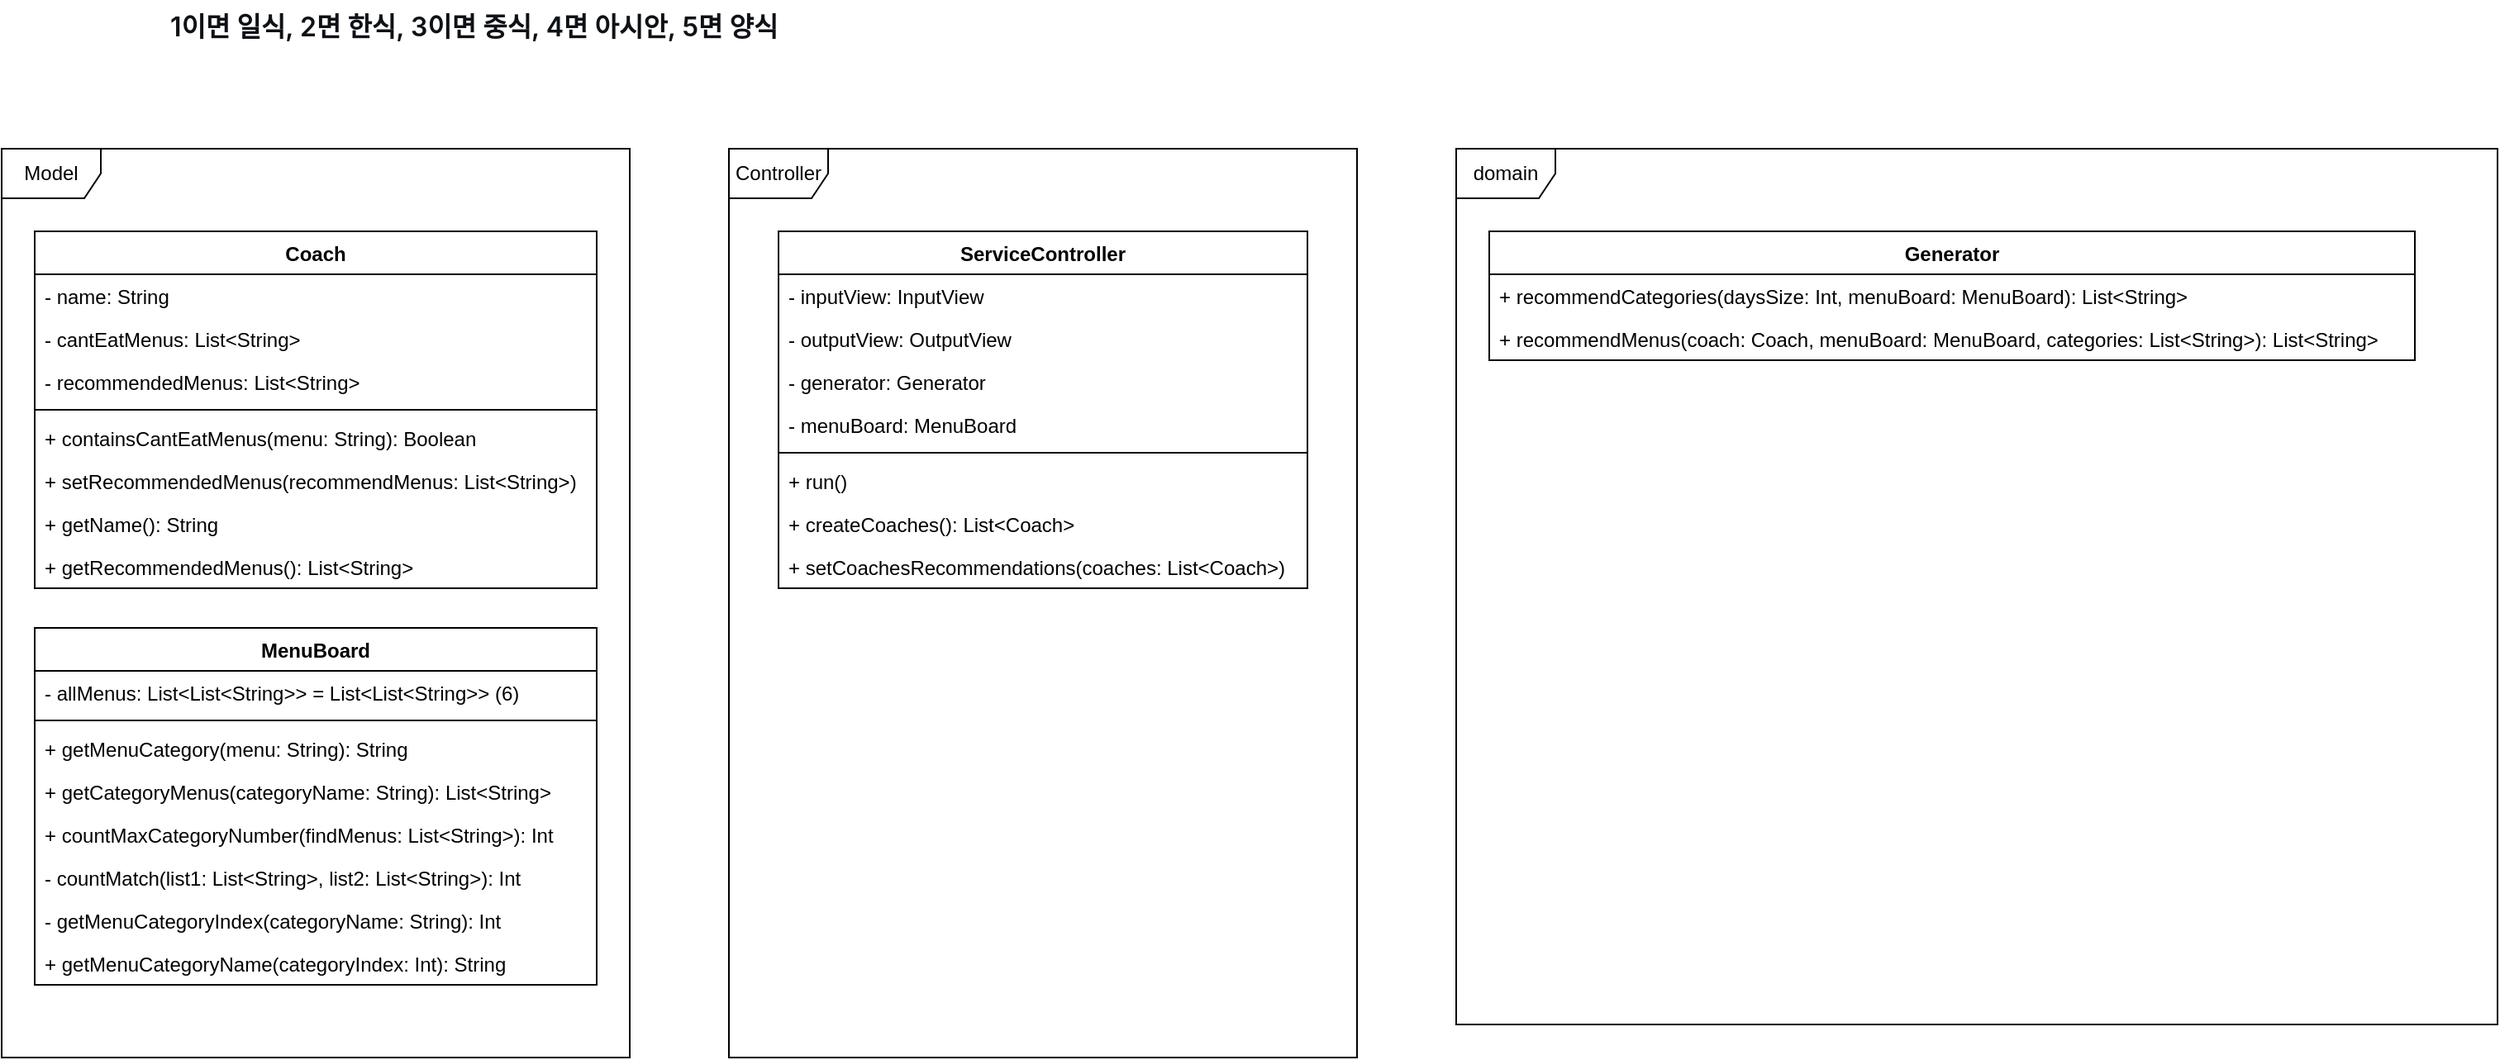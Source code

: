 <mxfile version="20.6.2" type="github">
  <diagram id="FJFMF_cU8nMcQ_dSxDxe" name="페이지-1">
    <mxGraphModel dx="-306" dy="386" grid="1" gridSize="10" guides="1" tooltips="1" connect="1" arrows="1" fold="1" page="0" pageScale="1" pageWidth="827" pageHeight="1169" math="0" shadow="0">
      <root>
        <mxCell id="0" />
        <mxCell id="1" parent="0" />
        <mxCell id="HQHib-eTLAuZ_EJEV0sq-29" value="domain" style="shape=umlFrame;whiteSpace=wrap;html=1;" parent="1" vertex="1">
          <mxGeometry x="3070" y="570" width="630" height="530" as="geometry" />
        </mxCell>
        <mxCell id="HQHib-eTLAuZ_EJEV0sq-5" value="Model" style="shape=umlFrame;whiteSpace=wrap;html=1;" parent="1" vertex="1">
          <mxGeometry x="2190" y="570" width="380" height="550" as="geometry" />
        </mxCell>
        <mxCell id="HQHib-eTLAuZ_EJEV0sq-1" value="Coach" style="swimlane;fontStyle=1;align=center;verticalAlign=top;childLayout=stackLayout;horizontal=1;startSize=26;horizontalStack=0;resizeParent=1;resizeParentMax=0;resizeLast=0;collapsible=1;marginBottom=0;" parent="1" vertex="1">
          <mxGeometry x="2210" y="620" width="340" height="216" as="geometry" />
        </mxCell>
        <mxCell id="HQHib-eTLAuZ_EJEV0sq-2" value="- name: String" style="text;strokeColor=none;fillColor=none;align=left;verticalAlign=top;spacingLeft=4;spacingRight=4;overflow=hidden;rotatable=0;points=[[0,0.5],[1,0.5]];portConstraint=eastwest;" parent="HQHib-eTLAuZ_EJEV0sq-1" vertex="1">
          <mxGeometry y="26" width="340" height="26" as="geometry" />
        </mxCell>
        <mxCell id="HQHib-eTLAuZ_EJEV0sq-6" value="- cantEatMenus: List&lt;String&gt;" style="text;strokeColor=none;fillColor=none;align=left;verticalAlign=top;spacingLeft=4;spacingRight=4;overflow=hidden;rotatable=0;points=[[0,0.5],[1,0.5]];portConstraint=eastwest;" parent="HQHib-eTLAuZ_EJEV0sq-1" vertex="1">
          <mxGeometry y="52" width="340" height="26" as="geometry" />
        </mxCell>
        <mxCell id="HQHib-eTLAuZ_EJEV0sq-7" value="- recommendedMenus: List&lt;String&gt;" style="text;strokeColor=none;fillColor=none;align=left;verticalAlign=top;spacingLeft=4;spacingRight=4;overflow=hidden;rotatable=0;points=[[0,0.5],[1,0.5]];portConstraint=eastwest;" parent="HQHib-eTLAuZ_EJEV0sq-1" vertex="1">
          <mxGeometry y="78" width="340" height="26" as="geometry" />
        </mxCell>
        <mxCell id="HQHib-eTLAuZ_EJEV0sq-3" value="" style="line;strokeWidth=1;fillColor=none;align=left;verticalAlign=middle;spacingTop=-1;spacingLeft=3;spacingRight=3;rotatable=0;labelPosition=right;points=[];portConstraint=eastwest;strokeColor=inherit;" parent="HQHib-eTLAuZ_EJEV0sq-1" vertex="1">
          <mxGeometry y="104" width="340" height="8" as="geometry" />
        </mxCell>
        <mxCell id="HQHib-eTLAuZ_EJEV0sq-4" value="+ containsCantEatMenus(menu: String): Boolean" style="text;strokeColor=none;fillColor=none;align=left;verticalAlign=top;spacingLeft=4;spacingRight=4;overflow=hidden;rotatable=0;points=[[0,0.5],[1,0.5]];portConstraint=eastwest;" parent="HQHib-eTLAuZ_EJEV0sq-1" vertex="1">
          <mxGeometry y="112" width="340" height="26" as="geometry" />
        </mxCell>
        <mxCell id="513HBcPauUH8Qse7BMwf-3" value="+ setRecommendedMenus(recommendMenus: List&lt;String&gt;)" style="text;strokeColor=none;fillColor=none;align=left;verticalAlign=top;spacingLeft=4;spacingRight=4;overflow=hidden;rotatable=0;points=[[0,0.5],[1,0.5]];portConstraint=eastwest;" vertex="1" parent="HQHib-eTLAuZ_EJEV0sq-1">
          <mxGeometry y="138" width="340" height="26" as="geometry" />
        </mxCell>
        <mxCell id="HQHib-eTLAuZ_EJEV0sq-8" value="+ getName(): String" style="text;strokeColor=none;fillColor=none;align=left;verticalAlign=top;spacingLeft=4;spacingRight=4;overflow=hidden;rotatable=0;points=[[0,0.5],[1,0.5]];portConstraint=eastwest;" parent="HQHib-eTLAuZ_EJEV0sq-1" vertex="1">
          <mxGeometry y="164" width="340" height="26" as="geometry" />
        </mxCell>
        <mxCell id="HQHib-eTLAuZ_EJEV0sq-9" value="+ getRecommendedMenus(): List&lt;String&gt;" style="text;strokeColor=none;fillColor=none;align=left;verticalAlign=top;spacingLeft=4;spacingRight=4;overflow=hidden;rotatable=0;points=[[0,0.5],[1,0.5]];portConstraint=eastwest;" parent="HQHib-eTLAuZ_EJEV0sq-1" vertex="1">
          <mxGeometry y="190" width="340" height="26" as="geometry" />
        </mxCell>
        <mxCell id="HQHib-eTLAuZ_EJEV0sq-10" value="MenuBoard" style="swimlane;fontStyle=1;align=center;verticalAlign=top;childLayout=stackLayout;horizontal=1;startSize=26;horizontalStack=0;resizeParent=1;resizeParentMax=0;resizeLast=0;collapsible=1;marginBottom=0;" parent="1" vertex="1">
          <mxGeometry x="2210" y="860" width="340" height="216" as="geometry" />
        </mxCell>
        <mxCell id="HQHib-eTLAuZ_EJEV0sq-11" value="- allMenus: List&lt;List&lt;String&gt;&gt; = List&lt;List&lt;String&gt;&gt; (6)" style="text;strokeColor=none;fillColor=none;align=left;verticalAlign=top;spacingLeft=4;spacingRight=4;overflow=hidden;rotatable=0;points=[[0,0.5],[1,0.5]];portConstraint=eastwest;" parent="HQHib-eTLAuZ_EJEV0sq-10" vertex="1">
          <mxGeometry y="26" width="340" height="26" as="geometry" />
        </mxCell>
        <mxCell id="HQHib-eTLAuZ_EJEV0sq-14" value="" style="line;strokeWidth=1;fillColor=none;align=left;verticalAlign=middle;spacingTop=-1;spacingLeft=3;spacingRight=3;rotatable=0;labelPosition=right;points=[];portConstraint=eastwest;strokeColor=inherit;" parent="HQHib-eTLAuZ_EJEV0sq-10" vertex="1">
          <mxGeometry y="52" width="340" height="8" as="geometry" />
        </mxCell>
        <mxCell id="HQHib-eTLAuZ_EJEV0sq-15" value="+ getMenuCategory(menu: String): String" style="text;strokeColor=none;fillColor=none;align=left;verticalAlign=top;spacingLeft=4;spacingRight=4;overflow=hidden;rotatable=0;points=[[0,0.5],[1,0.5]];portConstraint=eastwest;" parent="HQHib-eTLAuZ_EJEV0sq-10" vertex="1">
          <mxGeometry y="60" width="340" height="26" as="geometry" />
        </mxCell>
        <mxCell id="HQHib-eTLAuZ_EJEV0sq-16" value="+ getCategoryMenus(categoryName: String): List&lt;String&gt;" style="text;strokeColor=none;fillColor=none;align=left;verticalAlign=top;spacingLeft=4;spacingRight=4;overflow=hidden;rotatable=0;points=[[0,0.5],[1,0.5]];portConstraint=eastwest;" parent="HQHib-eTLAuZ_EJEV0sq-10" vertex="1">
          <mxGeometry y="86" width="340" height="26" as="geometry" />
        </mxCell>
        <mxCell id="HQHib-eTLAuZ_EJEV0sq-20" value="+ countMaxCategoryNumber(findMenus: List&lt;String&gt;): Int" style="text;strokeColor=none;fillColor=none;align=left;verticalAlign=top;spacingLeft=4;spacingRight=4;overflow=hidden;rotatable=0;points=[[0,0.5],[1,0.5]];portConstraint=eastwest;" parent="HQHib-eTLAuZ_EJEV0sq-10" vertex="1">
          <mxGeometry y="112" width="340" height="26" as="geometry" />
        </mxCell>
        <mxCell id="513HBcPauUH8Qse7BMwf-2" value="- countMatch(list1: List&lt;String&gt;, list2: List&lt;String&gt;): Int" style="text;strokeColor=none;fillColor=none;align=left;verticalAlign=top;spacingLeft=4;spacingRight=4;overflow=hidden;rotatable=0;points=[[0,0.5],[1,0.5]];portConstraint=eastwest;" vertex="1" parent="HQHib-eTLAuZ_EJEV0sq-10">
          <mxGeometry y="138" width="340" height="26" as="geometry" />
        </mxCell>
        <mxCell id="HQHib-eTLAuZ_EJEV0sq-31" value="- getMenuCategoryIndex(categoryName: String): Int" style="text;strokeColor=none;fillColor=none;align=left;verticalAlign=top;spacingLeft=4;spacingRight=4;overflow=hidden;rotatable=0;points=[[0,0.5],[1,0.5]];portConstraint=eastwest;" parent="HQHib-eTLAuZ_EJEV0sq-10" vertex="1">
          <mxGeometry y="164" width="340" height="26" as="geometry" />
        </mxCell>
        <mxCell id="513HBcPauUH8Qse7BMwf-1" value="+ getMenuCategoryName(categoryIndex: Int): String" style="text;strokeColor=none;fillColor=none;align=left;verticalAlign=top;spacingLeft=4;spacingRight=4;overflow=hidden;rotatable=0;points=[[0,0.5],[1,0.5]];portConstraint=eastwest;" vertex="1" parent="HQHib-eTLAuZ_EJEV0sq-10">
          <mxGeometry y="190" width="340" height="26" as="geometry" />
        </mxCell>
        <mxCell id="HQHib-eTLAuZ_EJEV0sq-21" value="Generator" style="swimlane;fontStyle=1;align=center;verticalAlign=top;childLayout=stackLayout;horizontal=1;startSize=26;horizontalStack=0;resizeParent=1;resizeParentMax=0;resizeLast=0;collapsible=1;marginBottom=0;" parent="1" vertex="1">
          <mxGeometry x="3090" y="620" width="560" height="78" as="geometry" />
        </mxCell>
        <mxCell id="HQHib-eTLAuZ_EJEV0sq-26" value="+ recommendCategories(daysSize: Int, menuBoard: MenuBoard): List&lt;String&gt;" style="text;strokeColor=none;fillColor=none;align=left;verticalAlign=top;spacingLeft=4;spacingRight=4;overflow=hidden;rotatable=0;points=[[0,0.5],[1,0.5]];portConstraint=eastwest;" parent="HQHib-eTLAuZ_EJEV0sq-21" vertex="1">
          <mxGeometry y="26" width="560" height="26" as="geometry" />
        </mxCell>
        <mxCell id="HQHib-eTLAuZ_EJEV0sq-27" value="+ recommendMenus(coach: Coach, menuBoard: MenuBoard, categories: List&lt;String&gt;): List&lt;String&gt;" style="text;strokeColor=none;fillColor=none;align=left;verticalAlign=top;spacingLeft=4;spacingRight=4;overflow=hidden;rotatable=0;points=[[0,0.5],[1,0.5]];portConstraint=eastwest;" parent="HQHib-eTLAuZ_EJEV0sq-21" vertex="1">
          <mxGeometry y="52" width="560" height="26" as="geometry" />
        </mxCell>
        <mxCell id="HQHib-eTLAuZ_EJEV0sq-30" value="&lt;meta charset=&quot;utf-8&quot;&gt;&lt;strong style=&quot;box-sizing: border-box; font-weight: var(--base-text-weight-semibold, 600); color: rgb(14, 17, 22); font-family: -apple-system, &amp;quot;system-ui&amp;quot;, &amp;quot;Segoe UI&amp;quot;, &amp;quot;Noto Sans&amp;quot;, Helvetica, Arial, sans-serif, &amp;quot;Apple Color Emoji&amp;quot;, &amp;quot;Segoe UI Emoji&amp;quot;; font-size: 16px; font-style: normal; font-variant-ligatures: normal; font-variant-caps: normal; letter-spacing: normal; orphans: 2; text-align: left; text-indent: 0px; text-transform: none; widows: 2; word-spacing: 0px; -webkit-text-stroke-width: 0px; background-color: rgb(255, 255, 255); text-decoration-thickness: initial; text-decoration-style: initial; text-decoration-color: initial;&quot;&gt;1이면 일식, 2면 한식, 3이면 중식, 4면 아시안, 5면 양식&lt;/strong&gt;" style="text;whiteSpace=wrap;html=1;" parent="1" vertex="1">
          <mxGeometry x="2290" y="480" width="390" height="40" as="geometry" />
        </mxCell>
        <mxCell id="HQHib-eTLAuZ_EJEV0sq-33" value="Controller" style="shape=umlFrame;whiteSpace=wrap;html=1;" parent="1" vertex="1">
          <mxGeometry x="2630" y="570" width="380" height="550" as="geometry" />
        </mxCell>
        <mxCell id="HQHib-eTLAuZ_EJEV0sq-34" value="ServiceController" style="swimlane;fontStyle=1;align=center;verticalAlign=top;childLayout=stackLayout;horizontal=1;startSize=26;horizontalStack=0;resizeParent=1;resizeParentMax=0;resizeLast=0;collapsible=1;marginBottom=0;" parent="1" vertex="1">
          <mxGeometry x="2660" y="620" width="320" height="216" as="geometry" />
        </mxCell>
        <mxCell id="HQHib-eTLAuZ_EJEV0sq-35" value="- inputView: InputView" style="text;strokeColor=none;fillColor=none;align=left;verticalAlign=top;spacingLeft=4;spacingRight=4;overflow=hidden;rotatable=0;points=[[0,0.5],[1,0.5]];portConstraint=eastwest;" parent="HQHib-eTLAuZ_EJEV0sq-34" vertex="1">
          <mxGeometry y="26" width="320" height="26" as="geometry" />
        </mxCell>
        <mxCell id="HQHib-eTLAuZ_EJEV0sq-36" value="- outputView: OutputView" style="text;strokeColor=none;fillColor=none;align=left;verticalAlign=top;spacingLeft=4;spacingRight=4;overflow=hidden;rotatable=0;points=[[0,0.5],[1,0.5]];portConstraint=eastwest;" parent="HQHib-eTLAuZ_EJEV0sq-34" vertex="1">
          <mxGeometry y="52" width="320" height="26" as="geometry" />
        </mxCell>
        <mxCell id="HQHib-eTLAuZ_EJEV0sq-37" value="- generator: Generator" style="text;strokeColor=none;fillColor=none;align=left;verticalAlign=top;spacingLeft=4;spacingRight=4;overflow=hidden;rotatable=0;points=[[0,0.5],[1,0.5]];portConstraint=eastwest;" parent="HQHib-eTLAuZ_EJEV0sq-34" vertex="1">
          <mxGeometry y="78" width="320" height="26" as="geometry" />
        </mxCell>
        <mxCell id="513HBcPauUH8Qse7BMwf-5" value="- menuBoard: MenuBoard" style="text;strokeColor=none;fillColor=none;align=left;verticalAlign=top;spacingLeft=4;spacingRight=4;overflow=hidden;rotatable=0;points=[[0,0.5],[1,0.5]];portConstraint=eastwest;" vertex="1" parent="HQHib-eTLAuZ_EJEV0sq-34">
          <mxGeometry y="104" width="320" height="26" as="geometry" />
        </mxCell>
        <mxCell id="HQHib-eTLAuZ_EJEV0sq-38" value="" style="line;strokeWidth=1;fillColor=none;align=left;verticalAlign=middle;spacingTop=-1;spacingLeft=3;spacingRight=3;rotatable=0;labelPosition=right;points=[];portConstraint=eastwest;strokeColor=inherit;" parent="HQHib-eTLAuZ_EJEV0sq-34" vertex="1">
          <mxGeometry y="130" width="320" height="8" as="geometry" />
        </mxCell>
        <mxCell id="HQHib-eTLAuZ_EJEV0sq-39" value="+ run()" style="text;strokeColor=none;fillColor=none;align=left;verticalAlign=top;spacingLeft=4;spacingRight=4;overflow=hidden;rotatable=0;points=[[0,0.5],[1,0.5]];portConstraint=eastwest;" parent="HQHib-eTLAuZ_EJEV0sq-34" vertex="1">
          <mxGeometry y="138" width="320" height="26" as="geometry" />
        </mxCell>
        <mxCell id="HQHib-eTLAuZ_EJEV0sq-40" value="+ createCoaches(): List&lt;Coach&gt;" style="text;strokeColor=none;fillColor=none;align=left;verticalAlign=top;spacingLeft=4;spacingRight=4;overflow=hidden;rotatable=0;points=[[0,0.5],[1,0.5]];portConstraint=eastwest;" parent="HQHib-eTLAuZ_EJEV0sq-34" vertex="1">
          <mxGeometry y="164" width="320" height="26" as="geometry" />
        </mxCell>
        <mxCell id="HQHib-eTLAuZ_EJEV0sq-41" value="+ setCoachesRecommendations(coaches: List&lt;Coach&gt;)" style="text;strokeColor=none;fillColor=none;align=left;verticalAlign=top;spacingLeft=4;spacingRight=4;overflow=hidden;rotatable=0;points=[[0,0.5],[1,0.5]];portConstraint=eastwest;" parent="HQHib-eTLAuZ_EJEV0sq-34" vertex="1">
          <mxGeometry y="190" width="320" height="26" as="geometry" />
        </mxCell>
      </root>
    </mxGraphModel>
  </diagram>
</mxfile>

